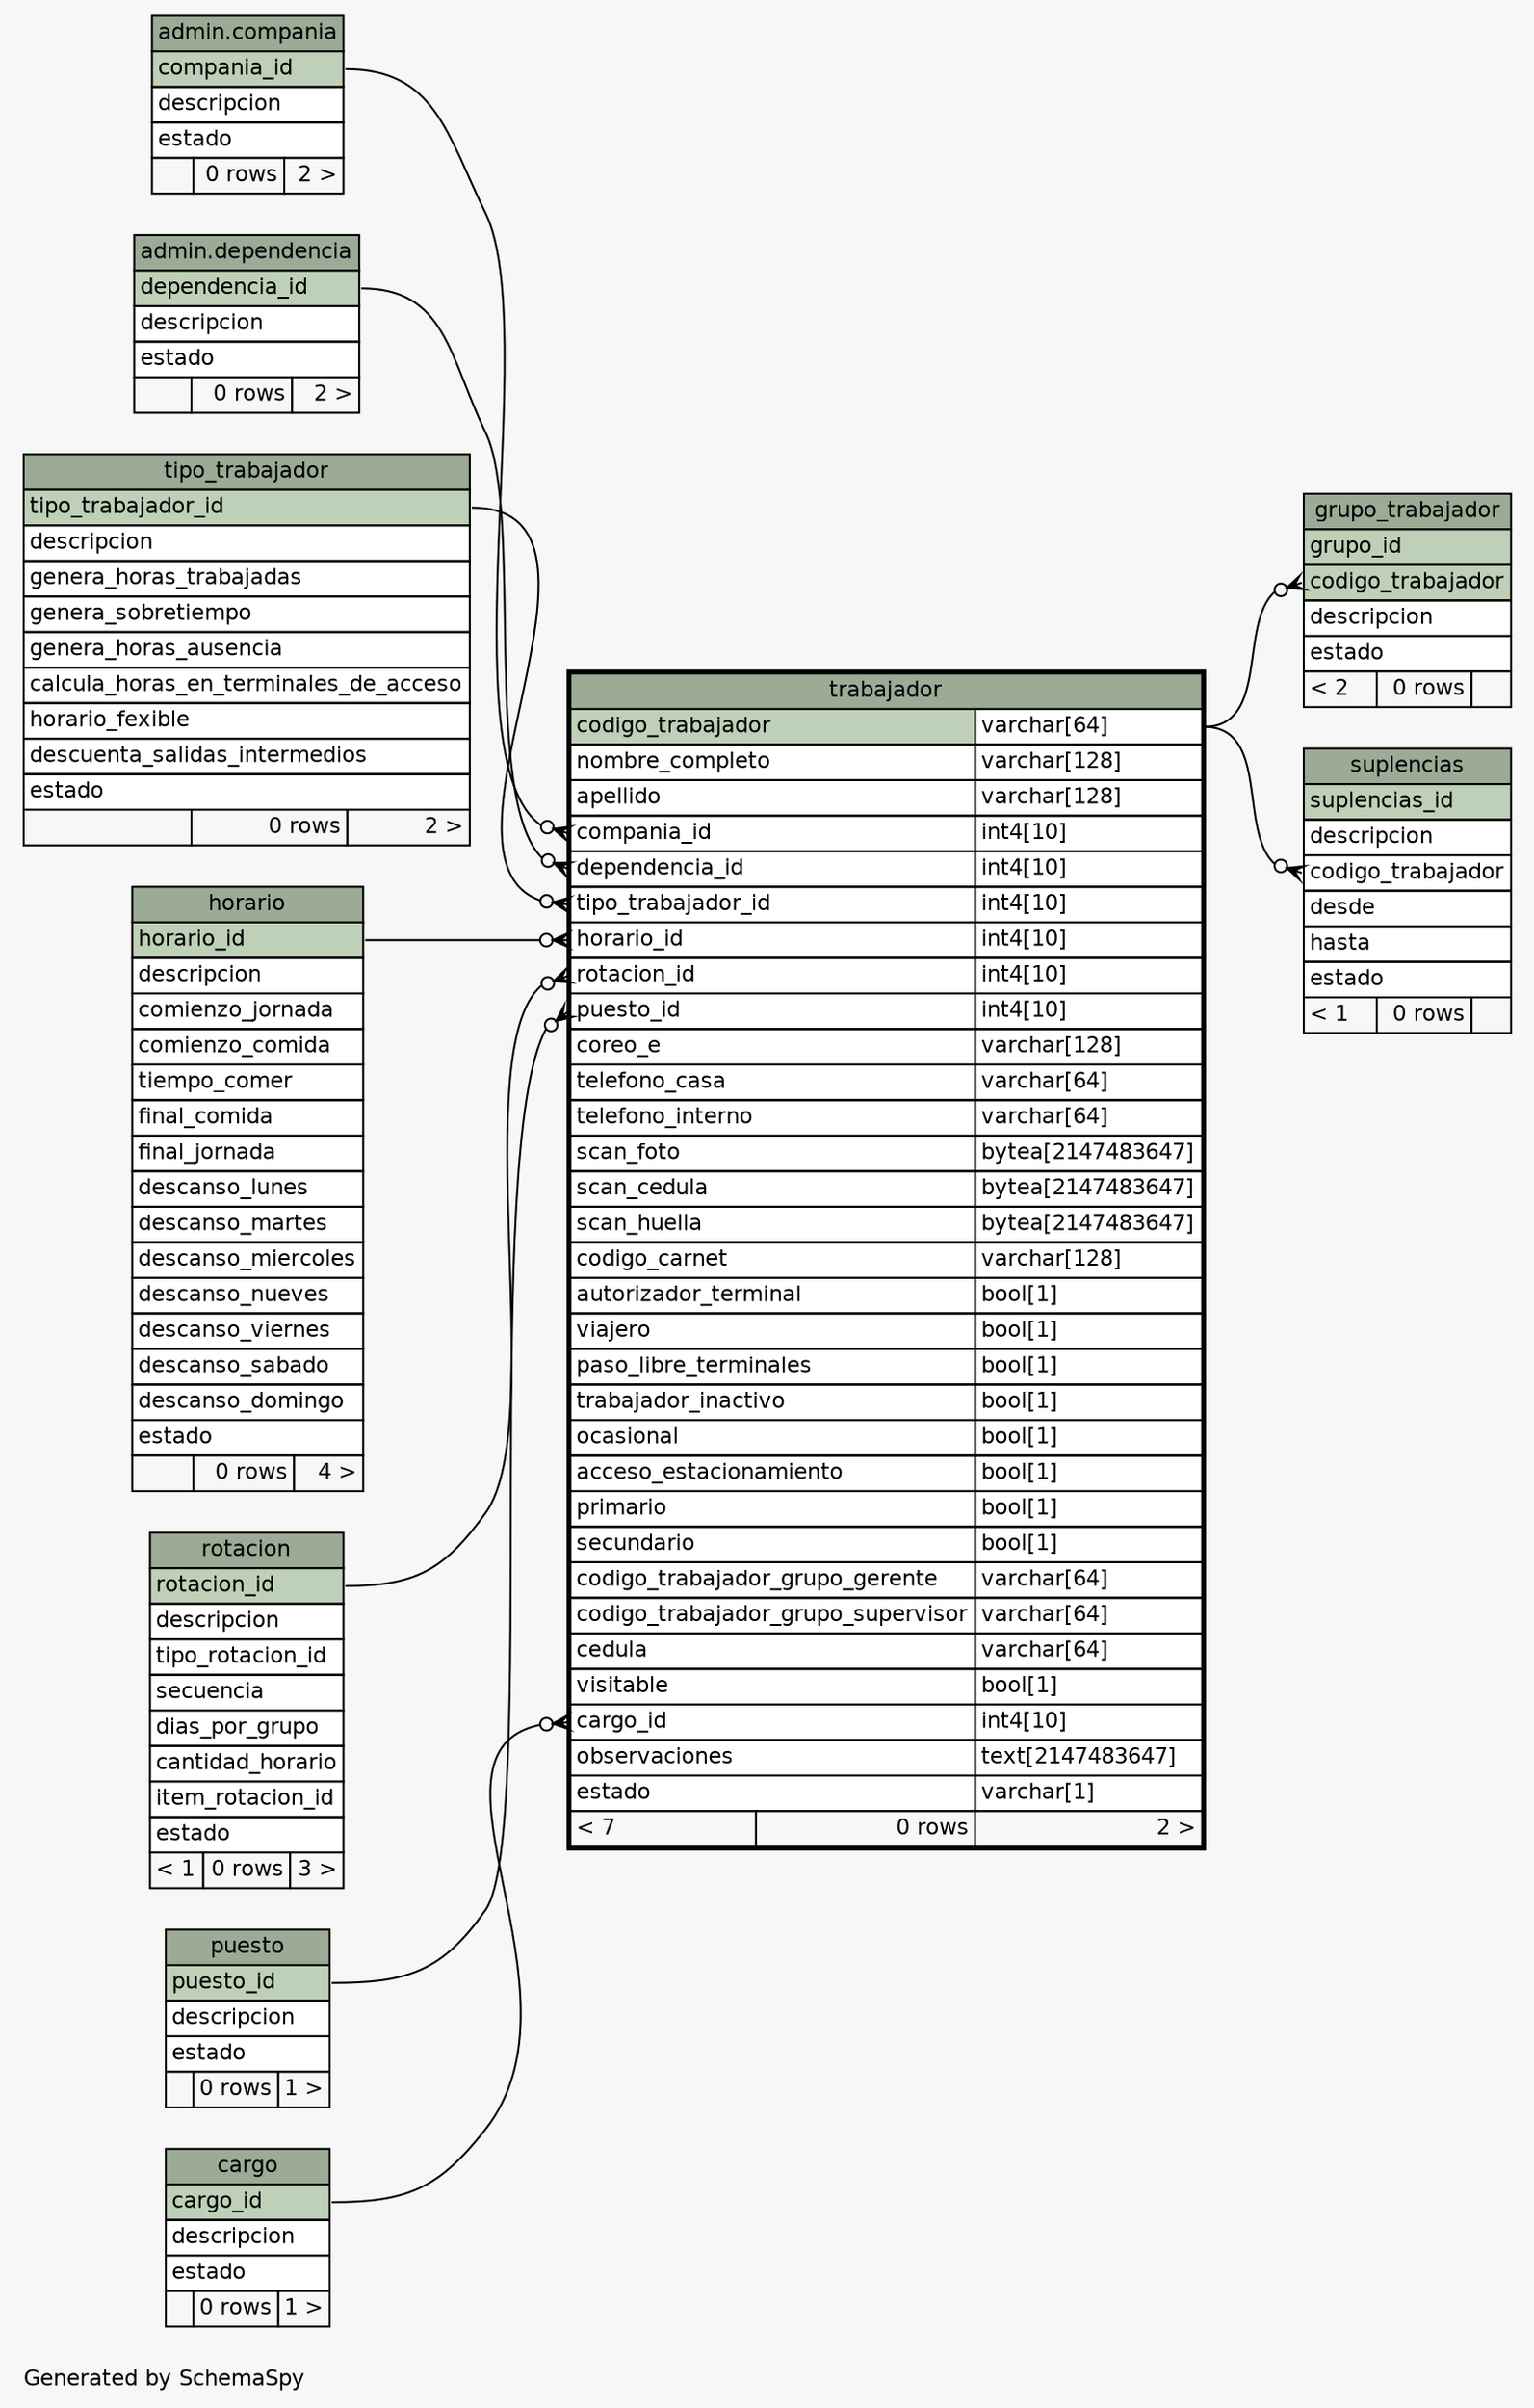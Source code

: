 // dot 2.26.3 on Linux 3.2.0-4-686-pae
// SchemaSpy rev 590
digraph "oneDegreeRelationshipsDiagram" {
  graph [
    rankdir="RL"
    bgcolor="#f7f7f7"
    label="\nGenerated by SchemaSpy"
    labeljust="l"
    nodesep="0.18"
    ranksep="0.46"
    fontname="Helvetica"
    fontsize="11"
  ];
  node [
    fontname="Helvetica"
    fontsize="11"
    shape="plaintext"
  ];
  edge [
    arrowsize="0.8"
  ];
  "grupo_trabajador":"codigo_trabajador":w -> "trabajador":"codigo_trabajador.type":e [arrowhead=none dir=back arrowtail=crowodot];
  "suplencias":"codigo_trabajador":w -> "trabajador":"codigo_trabajador.type":e [arrowhead=none dir=back arrowtail=crowodot];
  "trabajador":"cargo_id":w -> "cargo":"cargo_id":e [arrowhead=none dir=back arrowtail=crowodot];
  "trabajador":"compania_id":w -> "admin.compania":"compania_id":e [arrowhead=none dir=back arrowtail=crowodot];
  "trabajador":"dependencia_id":w -> "admin.dependencia":"dependencia_id":e [arrowhead=none dir=back arrowtail=crowodot];
  "trabajador":"horario_id":w -> "horario":"horario_id":e [arrowhead=none dir=back arrowtail=crowodot];
  "trabajador":"puesto_id":w -> "puesto":"puesto_id":e [arrowhead=none dir=back arrowtail=crowodot];
  "trabajador":"rotacion_id":w -> "rotacion":"rotacion_id":e [arrowhead=none dir=back arrowtail=crowodot];
  "trabajador":"tipo_trabajador_id":w -> "tipo_trabajador":"tipo_trabajador_id":e [arrowhead=none dir=back arrowtail=crowodot];
  "cargo" [
    label=<
    <TABLE BORDER="0" CELLBORDER="1" CELLSPACING="0" BGCOLOR="#ffffff">
      <TR><TD COLSPAN="3" BGCOLOR="#9bab96" ALIGN="CENTER">cargo</TD></TR>
      <TR><TD PORT="cargo_id" COLSPAN="3" BGCOLOR="#bed1b8" ALIGN="LEFT">cargo_id</TD></TR>
      <TR><TD PORT="descripcion" COLSPAN="3" ALIGN="LEFT">descripcion</TD></TR>
      <TR><TD PORT="estado" COLSPAN="3" ALIGN="LEFT">estado</TD></TR>
      <TR><TD ALIGN="LEFT" BGCOLOR="#f7f7f7">  </TD><TD ALIGN="RIGHT" BGCOLOR="#f7f7f7">0 rows</TD><TD ALIGN="RIGHT" BGCOLOR="#f7f7f7">1 &gt;</TD></TR>
    </TABLE>>
    URL="cargo.html"
    tooltip="cargo"
  ];
  "admin.compania" [
    label=<
    <TABLE BORDER="0" CELLBORDER="1" CELLSPACING="0" BGCOLOR="#ffffff">
      <TR><TD COLSPAN="3" BGCOLOR="#9bab96" ALIGN="CENTER">admin.compania</TD></TR>
      <TR><TD PORT="compania_id" COLSPAN="3" BGCOLOR="#bed1b8" ALIGN="LEFT">compania_id</TD></TR>
      <TR><TD PORT="descripcion" COLSPAN="3" ALIGN="LEFT">descripcion</TD></TR>
      <TR><TD PORT="estado" COLSPAN="3" ALIGN="LEFT">estado</TD></TR>
      <TR><TD ALIGN="LEFT" BGCOLOR="#f7f7f7">  </TD><TD ALIGN="RIGHT" BGCOLOR="#f7f7f7">0 rows</TD><TD ALIGN="RIGHT" BGCOLOR="#f7f7f7">2 &gt;</TD></TR>
    </TABLE>>
    URL="../../admin/tables/compania.html"
    tooltip="admin.compania"
  ];
  "admin.dependencia" [
    label=<
    <TABLE BORDER="0" CELLBORDER="1" CELLSPACING="0" BGCOLOR="#ffffff">
      <TR><TD COLSPAN="3" BGCOLOR="#9bab96" ALIGN="CENTER">admin.dependencia</TD></TR>
      <TR><TD PORT="dependencia_id" COLSPAN="3" BGCOLOR="#bed1b8" ALIGN="LEFT">dependencia_id</TD></TR>
      <TR><TD PORT="descripcion" COLSPAN="3" ALIGN="LEFT">descripcion</TD></TR>
      <TR><TD PORT="estado" COLSPAN="3" ALIGN="LEFT">estado</TD></TR>
      <TR><TD ALIGN="LEFT" BGCOLOR="#f7f7f7">  </TD><TD ALIGN="RIGHT" BGCOLOR="#f7f7f7">0 rows</TD><TD ALIGN="RIGHT" BGCOLOR="#f7f7f7">2 &gt;</TD></TR>
    </TABLE>>
    URL="../../admin/tables/dependencia.html"
    tooltip="admin.dependencia"
  ];
  "grupo_trabajador" [
    label=<
    <TABLE BORDER="0" CELLBORDER="1" CELLSPACING="0" BGCOLOR="#ffffff">
      <TR><TD COLSPAN="3" BGCOLOR="#9bab96" ALIGN="CENTER">grupo_trabajador</TD></TR>
      <TR><TD PORT="grupo_id" COLSPAN="3" BGCOLOR="#bed1b8" ALIGN="LEFT">grupo_id</TD></TR>
      <TR><TD PORT="codigo_trabajador" COLSPAN="3" BGCOLOR="#bed1b8" ALIGN="LEFT">codigo_trabajador</TD></TR>
      <TR><TD PORT="descripcion" COLSPAN="3" ALIGN="LEFT">descripcion</TD></TR>
      <TR><TD PORT="estado" COLSPAN="3" ALIGN="LEFT">estado</TD></TR>
      <TR><TD ALIGN="LEFT" BGCOLOR="#f7f7f7">&lt; 2</TD><TD ALIGN="RIGHT" BGCOLOR="#f7f7f7">0 rows</TD><TD ALIGN="RIGHT" BGCOLOR="#f7f7f7">  </TD></TR>
    </TABLE>>
    URL="grupo_trabajador.html"
    tooltip="grupo_trabajador"
  ];
  "horario" [
    label=<
    <TABLE BORDER="0" CELLBORDER="1" CELLSPACING="0" BGCOLOR="#ffffff">
      <TR><TD COLSPAN="3" BGCOLOR="#9bab96" ALIGN="CENTER">horario</TD></TR>
      <TR><TD PORT="horario_id" COLSPAN="3" BGCOLOR="#bed1b8" ALIGN="LEFT">horario_id</TD></TR>
      <TR><TD PORT="descripcion" COLSPAN="3" ALIGN="LEFT">descripcion</TD></TR>
      <TR><TD PORT="comienzo_jornada" COLSPAN="3" ALIGN="LEFT">comienzo_jornada</TD></TR>
      <TR><TD PORT="comienzo_comida" COLSPAN="3" ALIGN="LEFT">comienzo_comida</TD></TR>
      <TR><TD PORT="tiempo_comer" COLSPAN="3" ALIGN="LEFT">tiempo_comer</TD></TR>
      <TR><TD PORT="final_comida" COLSPAN="3" ALIGN="LEFT">final_comida</TD></TR>
      <TR><TD PORT="final_jornada" COLSPAN="3" ALIGN="LEFT">final_jornada</TD></TR>
      <TR><TD PORT="descanso_lunes" COLSPAN="3" ALIGN="LEFT">descanso_lunes</TD></TR>
      <TR><TD PORT="descanso_martes" COLSPAN="3" ALIGN="LEFT">descanso_martes</TD></TR>
      <TR><TD PORT="descanso_miercoles" COLSPAN="3" ALIGN="LEFT">descanso_miercoles</TD></TR>
      <TR><TD PORT="descanso_nueves" COLSPAN="3" ALIGN="LEFT">descanso_nueves</TD></TR>
      <TR><TD PORT="descanso_viernes" COLSPAN="3" ALIGN="LEFT">descanso_viernes</TD></TR>
      <TR><TD PORT="descanso_sabado" COLSPAN="3" ALIGN="LEFT">descanso_sabado</TD></TR>
      <TR><TD PORT="descanso_domingo" COLSPAN="3" ALIGN="LEFT">descanso_domingo</TD></TR>
      <TR><TD PORT="estado" COLSPAN="3" ALIGN="LEFT">estado</TD></TR>
      <TR><TD ALIGN="LEFT" BGCOLOR="#f7f7f7">  </TD><TD ALIGN="RIGHT" BGCOLOR="#f7f7f7">0 rows</TD><TD ALIGN="RIGHT" BGCOLOR="#f7f7f7">4 &gt;</TD></TR>
    </TABLE>>
    URL="horario.html"
    tooltip="horario"
  ];
  "puesto" [
    label=<
    <TABLE BORDER="0" CELLBORDER="1" CELLSPACING="0" BGCOLOR="#ffffff">
      <TR><TD COLSPAN="3" BGCOLOR="#9bab96" ALIGN="CENTER">puesto</TD></TR>
      <TR><TD PORT="puesto_id" COLSPAN="3" BGCOLOR="#bed1b8" ALIGN="LEFT">puesto_id</TD></TR>
      <TR><TD PORT="descripcion" COLSPAN="3" ALIGN="LEFT">descripcion</TD></TR>
      <TR><TD PORT="estado" COLSPAN="3" ALIGN="LEFT">estado</TD></TR>
      <TR><TD ALIGN="LEFT" BGCOLOR="#f7f7f7">  </TD><TD ALIGN="RIGHT" BGCOLOR="#f7f7f7">0 rows</TD><TD ALIGN="RIGHT" BGCOLOR="#f7f7f7">1 &gt;</TD></TR>
    </TABLE>>
    URL="puesto.html"
    tooltip="puesto"
  ];
  "rotacion" [
    label=<
    <TABLE BORDER="0" CELLBORDER="1" CELLSPACING="0" BGCOLOR="#ffffff">
      <TR><TD COLSPAN="3" BGCOLOR="#9bab96" ALIGN="CENTER">rotacion</TD></TR>
      <TR><TD PORT="rotacion_id" COLSPAN="3" BGCOLOR="#bed1b8" ALIGN="LEFT">rotacion_id</TD></TR>
      <TR><TD PORT="descripcion" COLSPAN="3" ALIGN="LEFT">descripcion</TD></TR>
      <TR><TD PORT="tipo_rotacion_id" COLSPAN="3" ALIGN="LEFT">tipo_rotacion_id</TD></TR>
      <TR><TD PORT="secuencia" COLSPAN="3" ALIGN="LEFT">secuencia</TD></TR>
      <TR><TD PORT="dias_por_grupo" COLSPAN="3" ALIGN="LEFT">dias_por_grupo</TD></TR>
      <TR><TD PORT="cantidad_horario" COLSPAN="3" ALIGN="LEFT">cantidad_horario</TD></TR>
      <TR><TD PORT="item_rotacion_id" COLSPAN="3" ALIGN="LEFT">item_rotacion_id</TD></TR>
      <TR><TD PORT="estado" COLSPAN="3" ALIGN="LEFT">estado</TD></TR>
      <TR><TD ALIGN="LEFT" BGCOLOR="#f7f7f7">&lt; 1</TD><TD ALIGN="RIGHT" BGCOLOR="#f7f7f7">0 rows</TD><TD ALIGN="RIGHT" BGCOLOR="#f7f7f7">3 &gt;</TD></TR>
    </TABLE>>
    URL="rotacion.html"
    tooltip="rotacion"
  ];
  "suplencias" [
    label=<
    <TABLE BORDER="0" CELLBORDER="1" CELLSPACING="0" BGCOLOR="#ffffff">
      <TR><TD COLSPAN="3" BGCOLOR="#9bab96" ALIGN="CENTER">suplencias</TD></TR>
      <TR><TD PORT="suplencias_id" COLSPAN="3" BGCOLOR="#bed1b8" ALIGN="LEFT">suplencias_id</TD></TR>
      <TR><TD PORT="descripcion" COLSPAN="3" ALIGN="LEFT">descripcion</TD></TR>
      <TR><TD PORT="codigo_trabajador" COLSPAN="3" ALIGN="LEFT">codigo_trabajador</TD></TR>
      <TR><TD PORT="desde" COLSPAN="3" ALIGN="LEFT">desde</TD></TR>
      <TR><TD PORT="hasta" COLSPAN="3" ALIGN="LEFT">hasta</TD></TR>
      <TR><TD PORT="estado" COLSPAN="3" ALIGN="LEFT">estado</TD></TR>
      <TR><TD ALIGN="LEFT" BGCOLOR="#f7f7f7">&lt; 1</TD><TD ALIGN="RIGHT" BGCOLOR="#f7f7f7">0 rows</TD><TD ALIGN="RIGHT" BGCOLOR="#f7f7f7">  </TD></TR>
    </TABLE>>
    URL="suplencias.html"
    tooltip="suplencias"
  ];
  "tipo_trabajador" [
    label=<
    <TABLE BORDER="0" CELLBORDER="1" CELLSPACING="0" BGCOLOR="#ffffff">
      <TR><TD COLSPAN="3" BGCOLOR="#9bab96" ALIGN="CENTER">tipo_trabajador</TD></TR>
      <TR><TD PORT="tipo_trabajador_id" COLSPAN="3" BGCOLOR="#bed1b8" ALIGN="LEFT">tipo_trabajador_id</TD></TR>
      <TR><TD PORT="descripcion" COLSPAN="3" ALIGN="LEFT">descripcion</TD></TR>
      <TR><TD PORT="genera_horas_trabajadas" COLSPAN="3" ALIGN="LEFT">genera_horas_trabajadas</TD></TR>
      <TR><TD PORT="genera_sobretiempo" COLSPAN="3" ALIGN="LEFT">genera_sobretiempo</TD></TR>
      <TR><TD PORT="genera_horas_ausencia" COLSPAN="3" ALIGN="LEFT">genera_horas_ausencia</TD></TR>
      <TR><TD PORT="calcula_horas_en_terminales_de_acceso" COLSPAN="3" ALIGN="LEFT">calcula_horas_en_terminales_de_acceso</TD></TR>
      <TR><TD PORT="horario_fexible" COLSPAN="3" ALIGN="LEFT">horario_fexible</TD></TR>
      <TR><TD PORT="descuenta_salidas_intermedios" COLSPAN="3" ALIGN="LEFT">descuenta_salidas_intermedios</TD></TR>
      <TR><TD PORT="estado" COLSPAN="3" ALIGN="LEFT">estado</TD></TR>
      <TR><TD ALIGN="LEFT" BGCOLOR="#f7f7f7">  </TD><TD ALIGN="RIGHT" BGCOLOR="#f7f7f7">0 rows</TD><TD ALIGN="RIGHT" BGCOLOR="#f7f7f7">2 &gt;</TD></TR>
    </TABLE>>
    URL="tipo_trabajador.html"
    tooltip="tipo_trabajador"
  ];
  "trabajador" [
    label=<
    <TABLE BORDER="2" CELLBORDER="1" CELLSPACING="0" BGCOLOR="#ffffff">
      <TR><TD COLSPAN="3" BGCOLOR="#9bab96" ALIGN="CENTER">trabajador</TD></TR>
      <TR><TD PORT="codigo_trabajador" COLSPAN="2" BGCOLOR="#bed1b8" ALIGN="LEFT">codigo_trabajador</TD><TD PORT="codigo_trabajador.type" ALIGN="LEFT">varchar[64]</TD></TR>
      <TR><TD PORT="nombre_completo" COLSPAN="2" ALIGN="LEFT">nombre_completo</TD><TD PORT="nombre_completo.type" ALIGN="LEFT">varchar[128]</TD></TR>
      <TR><TD PORT="apellido" COLSPAN="2" ALIGN="LEFT">apellido</TD><TD PORT="apellido.type" ALIGN="LEFT">varchar[128]</TD></TR>
      <TR><TD PORT="compania_id" COLSPAN="2" ALIGN="LEFT">compania_id</TD><TD PORT="compania_id.type" ALIGN="LEFT">int4[10]</TD></TR>
      <TR><TD PORT="dependencia_id" COLSPAN="2" ALIGN="LEFT">dependencia_id</TD><TD PORT="dependencia_id.type" ALIGN="LEFT">int4[10]</TD></TR>
      <TR><TD PORT="tipo_trabajador_id" COLSPAN="2" ALIGN="LEFT">tipo_trabajador_id</TD><TD PORT="tipo_trabajador_id.type" ALIGN="LEFT">int4[10]</TD></TR>
      <TR><TD PORT="horario_id" COLSPAN="2" ALIGN="LEFT">horario_id</TD><TD PORT="horario_id.type" ALIGN="LEFT">int4[10]</TD></TR>
      <TR><TD PORT="rotacion_id" COLSPAN="2" ALIGN="LEFT">rotacion_id</TD><TD PORT="rotacion_id.type" ALIGN="LEFT">int4[10]</TD></TR>
      <TR><TD PORT="puesto_id" COLSPAN="2" ALIGN="LEFT">puesto_id</TD><TD PORT="puesto_id.type" ALIGN="LEFT">int4[10]</TD></TR>
      <TR><TD PORT="coreo_e" COLSPAN="2" ALIGN="LEFT">coreo_e</TD><TD PORT="coreo_e.type" ALIGN="LEFT">varchar[128]</TD></TR>
      <TR><TD PORT="telefono_casa" COLSPAN="2" ALIGN="LEFT">telefono_casa</TD><TD PORT="telefono_casa.type" ALIGN="LEFT">varchar[64]</TD></TR>
      <TR><TD PORT="telefono_interno" COLSPAN="2" ALIGN="LEFT">telefono_interno</TD><TD PORT="telefono_interno.type" ALIGN="LEFT">varchar[64]</TD></TR>
      <TR><TD PORT="scan_foto" COLSPAN="2" ALIGN="LEFT">scan_foto</TD><TD PORT="scan_foto.type" ALIGN="LEFT">bytea[2147483647]</TD></TR>
      <TR><TD PORT="scan_cedula" COLSPAN="2" ALIGN="LEFT">scan_cedula</TD><TD PORT="scan_cedula.type" ALIGN="LEFT">bytea[2147483647]</TD></TR>
      <TR><TD PORT="scan_huella" COLSPAN="2" ALIGN="LEFT">scan_huella</TD><TD PORT="scan_huella.type" ALIGN="LEFT">bytea[2147483647]</TD></TR>
      <TR><TD PORT="codigo_carnet" COLSPAN="2" ALIGN="LEFT">codigo_carnet</TD><TD PORT="codigo_carnet.type" ALIGN="LEFT">varchar[128]</TD></TR>
      <TR><TD PORT="autorizador_terminal" COLSPAN="2" ALIGN="LEFT">autorizador_terminal</TD><TD PORT="autorizador_terminal.type" ALIGN="LEFT">bool[1]</TD></TR>
      <TR><TD PORT="viajero" COLSPAN="2" ALIGN="LEFT">viajero</TD><TD PORT="viajero.type" ALIGN="LEFT">bool[1]</TD></TR>
      <TR><TD PORT="paso_libre_terminales" COLSPAN="2" ALIGN="LEFT">paso_libre_terminales</TD><TD PORT="paso_libre_terminales.type" ALIGN="LEFT">bool[1]</TD></TR>
      <TR><TD PORT="trabajador_inactivo" COLSPAN="2" ALIGN="LEFT">trabajador_inactivo</TD><TD PORT="trabajador_inactivo.type" ALIGN="LEFT">bool[1]</TD></TR>
      <TR><TD PORT="ocasional" COLSPAN="2" ALIGN="LEFT">ocasional</TD><TD PORT="ocasional.type" ALIGN="LEFT">bool[1]</TD></TR>
      <TR><TD PORT="acceso_estacionamiento" COLSPAN="2" ALIGN="LEFT">acceso_estacionamiento</TD><TD PORT="acceso_estacionamiento.type" ALIGN="LEFT">bool[1]</TD></TR>
      <TR><TD PORT="primario" COLSPAN="2" ALIGN="LEFT">primario</TD><TD PORT="primario.type" ALIGN="LEFT">bool[1]</TD></TR>
      <TR><TD PORT="secundario" COLSPAN="2" ALIGN="LEFT">secundario</TD><TD PORT="secundario.type" ALIGN="LEFT">bool[1]</TD></TR>
      <TR><TD PORT="codigo_trabajador_grupo_gerente" COLSPAN="2" ALIGN="LEFT">codigo_trabajador_grupo_gerente</TD><TD PORT="codigo_trabajador_grupo_gerente.type" ALIGN="LEFT">varchar[64]</TD></TR>
      <TR><TD PORT="codigo_trabajador_grupo_supervisor" COLSPAN="2" ALIGN="LEFT">codigo_trabajador_grupo_supervisor</TD><TD PORT="codigo_trabajador_grupo_supervisor.type" ALIGN="LEFT">varchar[64]</TD></TR>
      <TR><TD PORT="cedula" COLSPAN="2" ALIGN="LEFT">cedula</TD><TD PORT="cedula.type" ALIGN="LEFT">varchar[64]</TD></TR>
      <TR><TD PORT="visitable" COLSPAN="2" ALIGN="LEFT">visitable</TD><TD PORT="visitable.type" ALIGN="LEFT">bool[1]</TD></TR>
      <TR><TD PORT="cargo_id" COLSPAN="2" ALIGN="LEFT">cargo_id</TD><TD PORT="cargo_id.type" ALIGN="LEFT">int4[10]</TD></TR>
      <TR><TD PORT="observaciones" COLSPAN="2" ALIGN="LEFT">observaciones</TD><TD PORT="observaciones.type" ALIGN="LEFT">text[2147483647]</TD></TR>
      <TR><TD PORT="estado" COLSPAN="2" ALIGN="LEFT">estado</TD><TD PORT="estado.type" ALIGN="LEFT">varchar[1]</TD></TR>
      <TR><TD ALIGN="LEFT" BGCOLOR="#f7f7f7">&lt; 7</TD><TD ALIGN="RIGHT" BGCOLOR="#f7f7f7">0 rows</TD><TD ALIGN="RIGHT" BGCOLOR="#f7f7f7">2 &gt;</TD></TR>
    </TABLE>>
    URL="trabajador.html"
    tooltip="trabajador"
  ];
}
